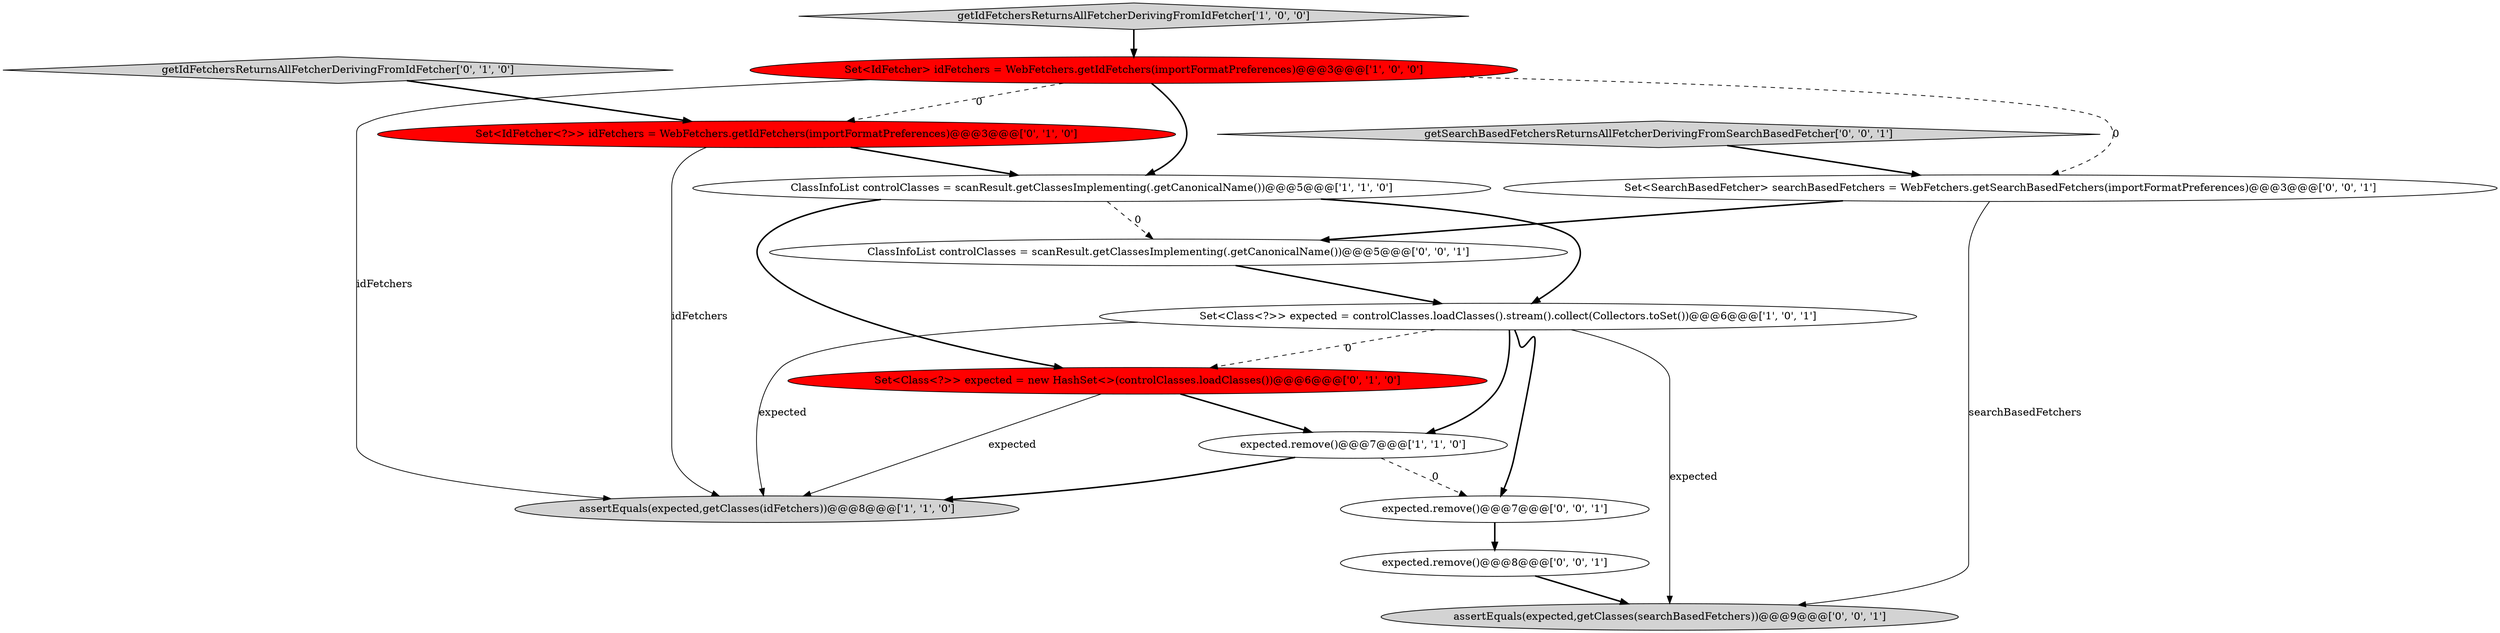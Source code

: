 digraph {
5 [style = filled, label = "Set<Class<?>> expected = controlClasses.loadClasses().stream().collect(Collectors.toSet())@@@6@@@['1', '0', '1']", fillcolor = white, shape = ellipse image = "AAA0AAABBB1BBB"];
1 [style = filled, label = "expected.remove()@@@7@@@['1', '1', '0']", fillcolor = white, shape = ellipse image = "AAA0AAABBB1BBB"];
3 [style = filled, label = "getIdFetchersReturnsAllFetcherDerivingFromIdFetcher['1', '0', '0']", fillcolor = lightgray, shape = diamond image = "AAA0AAABBB1BBB"];
0 [style = filled, label = "assertEquals(expected,getClasses(idFetchers))@@@8@@@['1', '1', '0']", fillcolor = lightgray, shape = ellipse image = "AAA0AAABBB1BBB"];
2 [style = filled, label = "Set<IdFetcher> idFetchers = WebFetchers.getIdFetchers(importFormatPreferences)@@@3@@@['1', '0', '0']", fillcolor = red, shape = ellipse image = "AAA1AAABBB1BBB"];
7 [style = filled, label = "Set<Class<?>> expected = new HashSet<>(controlClasses.loadClasses())@@@6@@@['0', '1', '0']", fillcolor = red, shape = ellipse image = "AAA1AAABBB2BBB"];
10 [style = filled, label = "ClassInfoList controlClasses = scanResult.getClassesImplementing(.getCanonicalName())@@@5@@@['0', '0', '1']", fillcolor = white, shape = ellipse image = "AAA0AAABBB3BBB"];
12 [style = filled, label = "expected.remove()@@@7@@@['0', '0', '1']", fillcolor = white, shape = ellipse image = "AAA0AAABBB3BBB"];
4 [style = filled, label = "ClassInfoList controlClasses = scanResult.getClassesImplementing(.getCanonicalName())@@@5@@@['1', '1', '0']", fillcolor = white, shape = ellipse image = "AAA0AAABBB1BBB"];
11 [style = filled, label = "assertEquals(expected,getClasses(searchBasedFetchers))@@@9@@@['0', '0', '1']", fillcolor = lightgray, shape = ellipse image = "AAA0AAABBB3BBB"];
13 [style = filled, label = "expected.remove()@@@8@@@['0', '0', '1']", fillcolor = white, shape = ellipse image = "AAA0AAABBB3BBB"];
6 [style = filled, label = "Set<IdFetcher<?>> idFetchers = WebFetchers.getIdFetchers(importFormatPreferences)@@@3@@@['0', '1', '0']", fillcolor = red, shape = ellipse image = "AAA1AAABBB2BBB"];
8 [style = filled, label = "getIdFetchersReturnsAllFetcherDerivingFromIdFetcher['0', '1', '0']", fillcolor = lightgray, shape = diamond image = "AAA0AAABBB2BBB"];
14 [style = filled, label = "Set<SearchBasedFetcher> searchBasedFetchers = WebFetchers.getSearchBasedFetchers(importFormatPreferences)@@@3@@@['0', '0', '1']", fillcolor = white, shape = ellipse image = "AAA0AAABBB3BBB"];
9 [style = filled, label = "getSearchBasedFetchersReturnsAllFetcherDerivingFromSearchBasedFetcher['0', '0', '1']", fillcolor = lightgray, shape = diamond image = "AAA0AAABBB3BBB"];
7->1 [style = bold, label=""];
14->11 [style = solid, label="searchBasedFetchers"];
6->0 [style = solid, label="idFetchers"];
14->10 [style = bold, label=""];
8->6 [style = bold, label=""];
1->0 [style = bold, label=""];
2->4 [style = bold, label=""];
13->11 [style = bold, label=""];
4->7 [style = bold, label=""];
7->0 [style = solid, label="expected"];
12->13 [style = bold, label=""];
5->1 [style = bold, label=""];
6->4 [style = bold, label=""];
1->12 [style = dashed, label="0"];
10->5 [style = bold, label=""];
2->14 [style = dashed, label="0"];
3->2 [style = bold, label=""];
5->12 [style = bold, label=""];
9->14 [style = bold, label=""];
2->6 [style = dashed, label="0"];
2->0 [style = solid, label="idFetchers"];
5->11 [style = solid, label="expected"];
5->7 [style = dashed, label="0"];
4->10 [style = dashed, label="0"];
5->0 [style = solid, label="expected"];
4->5 [style = bold, label=""];
}
